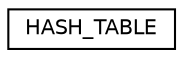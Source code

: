 digraph "Graphical Class Hierarchy"
{
  edge [fontname="Helvetica",fontsize="10",labelfontname="Helvetica",labelfontsize="10"];
  node [fontname="Helvetica",fontsize="10",shape=record];
  rankdir="LR";
  Node1 [label="HASH_TABLE",height=0.2,width=0.4,color="black", fillcolor="white", style="filled",URL="$struct_h_a_s_h___t_a_b_l_e.html"];
}
